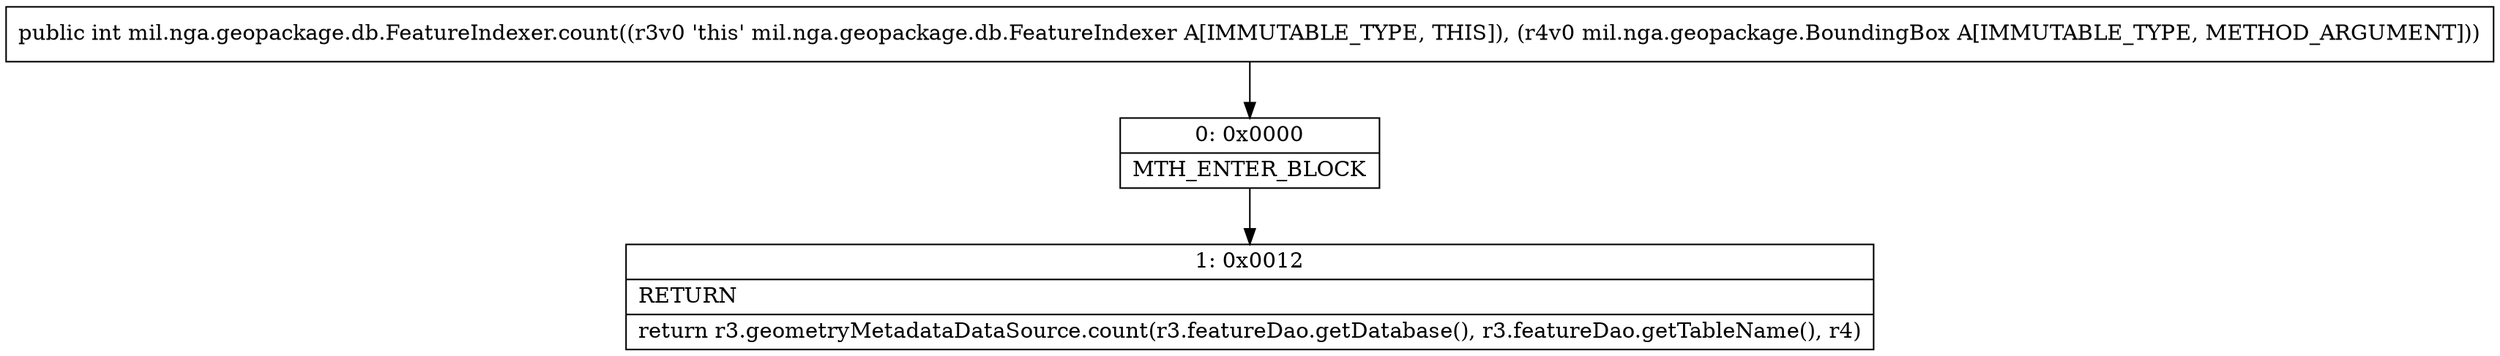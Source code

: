digraph "CFG formil.nga.geopackage.db.FeatureIndexer.count(Lmil\/nga\/geopackage\/BoundingBox;)I" {
Node_0 [shape=record,label="{0\:\ 0x0000|MTH_ENTER_BLOCK\l}"];
Node_1 [shape=record,label="{1\:\ 0x0012|RETURN\l|return r3.geometryMetadataDataSource.count(r3.featureDao.getDatabase(), r3.featureDao.getTableName(), r4)\l}"];
MethodNode[shape=record,label="{public int mil.nga.geopackage.db.FeatureIndexer.count((r3v0 'this' mil.nga.geopackage.db.FeatureIndexer A[IMMUTABLE_TYPE, THIS]), (r4v0 mil.nga.geopackage.BoundingBox A[IMMUTABLE_TYPE, METHOD_ARGUMENT])) }"];
MethodNode -> Node_0;
Node_0 -> Node_1;
}


